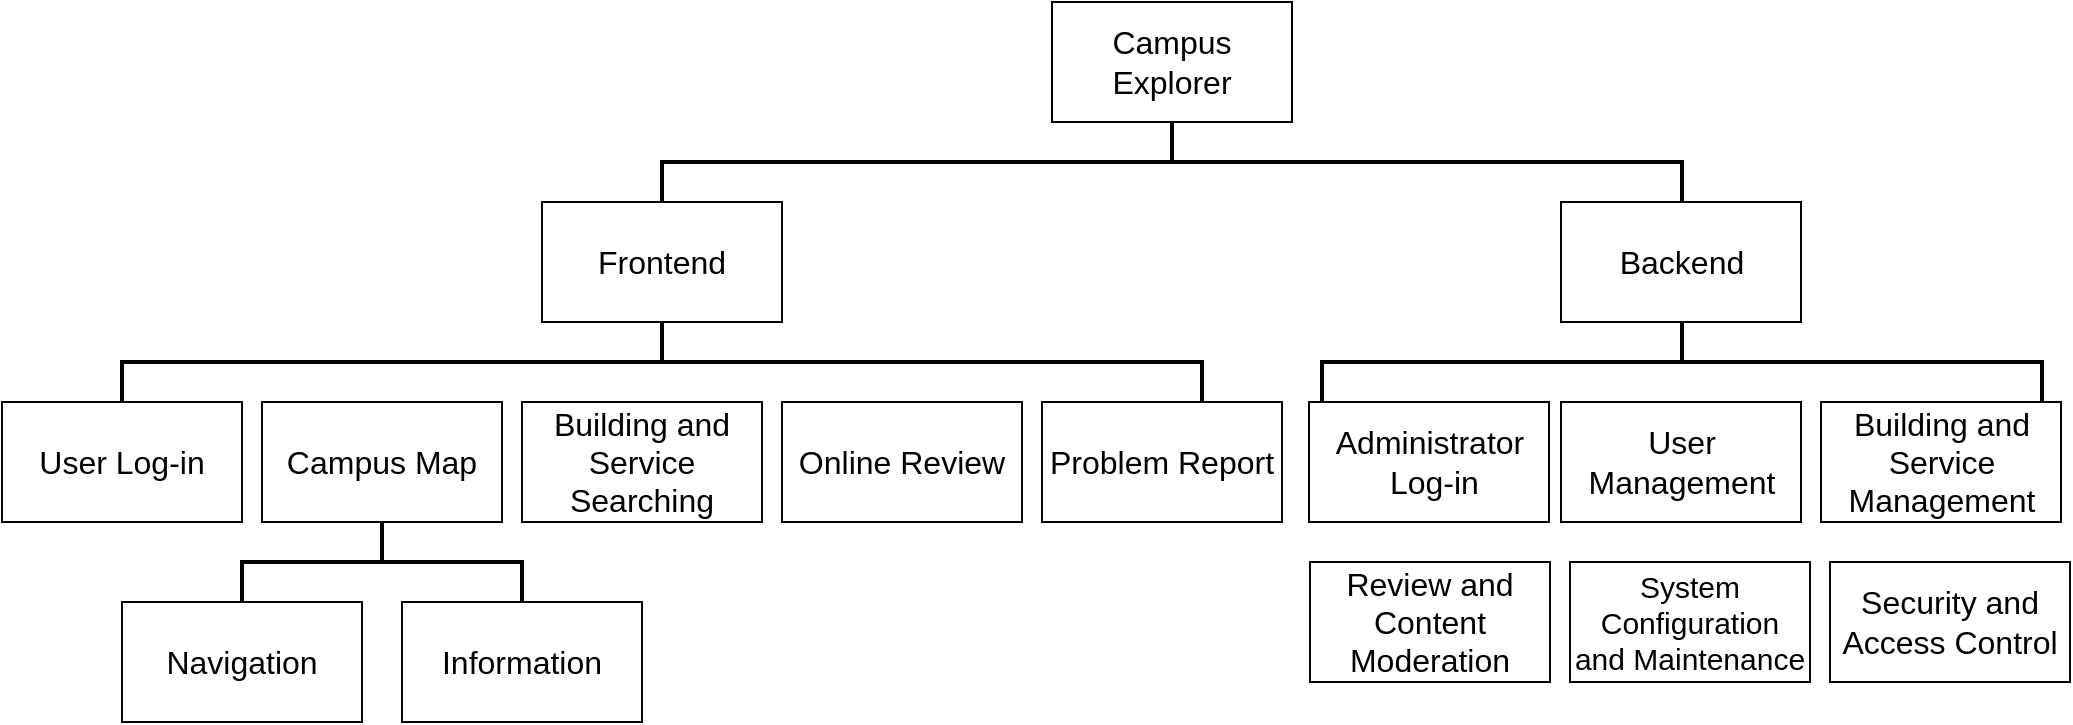 <mxfile version="21.5.0" type="github">
  <diagram name="第 1 页" id="t8F2GaD_SAjpRt6VyKIs">
    <mxGraphModel dx="1683" dy="542" grid="1" gridSize="10" guides="1" tooltips="1" connect="1" arrows="1" fold="1" page="1" pageScale="1" pageWidth="827" pageHeight="1169" math="0" shadow="0">
      <root>
        <mxCell id="0" />
        <mxCell id="1" parent="0" />
        <mxCell id="MimkvP7NX2CdG6dleJV7-1" value="Campus Explorer" style="rounded=0;whiteSpace=wrap;html=1;fontFamily=Helvetica;fontSize=16;" vertex="1" parent="1">
          <mxGeometry x="285" y="190" width="120" height="60" as="geometry" />
        </mxCell>
        <mxCell id="MimkvP7NX2CdG6dleJV7-2" value="Frontend" style="rounded=0;whiteSpace=wrap;html=1;fontFamily=Helvetica;fontSize=16;" vertex="1" parent="1">
          <mxGeometry x="30" y="290" width="120" height="60" as="geometry" />
        </mxCell>
        <mxCell id="MimkvP7NX2CdG6dleJV7-3" value="Backend" style="rounded=0;whiteSpace=wrap;html=1;fontFamily=Helvetica;fontSize=16;" vertex="1" parent="1">
          <mxGeometry x="539.5" y="290" width="120" height="60" as="geometry" />
        </mxCell>
        <mxCell id="MimkvP7NX2CdG6dleJV7-4" value="User Log-in" style="rounded=0;whiteSpace=wrap;html=1;fontFamily=Helvetica;fontSize=16;" vertex="1" parent="1">
          <mxGeometry x="-240" y="390" width="120" height="60" as="geometry" />
        </mxCell>
        <mxCell id="MimkvP7NX2CdG6dleJV7-5" value="Administrator&lt;br&gt;&amp;nbsp;Log-in" style="rounded=0;whiteSpace=wrap;html=1;fontFamily=Helvetica;fontSize=16;" vertex="1" parent="1">
          <mxGeometry x="413.5" y="390" width="120" height="60" as="geometry" />
        </mxCell>
        <mxCell id="MimkvP7NX2CdG6dleJV7-6" value="Campus Map" style="rounded=0;whiteSpace=wrap;html=1;fontFamily=Helvetica;fontSize=16;" vertex="1" parent="1">
          <mxGeometry x="-110" y="390" width="120" height="60" as="geometry" />
        </mxCell>
        <mxCell id="MimkvP7NX2CdG6dleJV7-7" value="User Management" style="rounded=0;whiteSpace=wrap;html=1;fontFamily=Helvetica;fontSize=16;" vertex="1" parent="1">
          <mxGeometry x="539.5" y="390" width="120" height="60" as="geometry" />
        </mxCell>
        <mxCell id="MimkvP7NX2CdG6dleJV7-8" value="Building and Service Management" style="rounded=0;whiteSpace=wrap;html=1;fontFamily=Helvetica;fontSize=16;" vertex="1" parent="1">
          <mxGeometry x="669.5" y="390" width="120" height="60" as="geometry" />
        </mxCell>
        <mxCell id="MimkvP7NX2CdG6dleJV7-10" value="Review and Content Moderation" style="rounded=0;whiteSpace=wrap;html=1;fontFamily=Helvetica;fontSize=16;" vertex="1" parent="1">
          <mxGeometry x="414" y="470" width="120" height="60" as="geometry" />
        </mxCell>
        <mxCell id="MimkvP7NX2CdG6dleJV7-11" value="System Configuration and Maintenance" style="rounded=0;whiteSpace=wrap;html=1;fontFamily=Helvetica;fontSize=15;" vertex="1" parent="1">
          <mxGeometry x="544" y="470" width="120" height="60" as="geometry" />
        </mxCell>
        <mxCell id="MimkvP7NX2CdG6dleJV7-12" value="Security and Access Control" style="rounded=0;whiteSpace=wrap;html=1;fontFamily=Helvetica;fontSize=16;" vertex="1" parent="1">
          <mxGeometry x="674" y="470" width="120" height="60" as="geometry" />
        </mxCell>
        <mxCell id="MimkvP7NX2CdG6dleJV7-13" value="Navigation" style="rounded=0;whiteSpace=wrap;html=1;fontFamily=Helvetica;fontSize=16;" vertex="1" parent="1">
          <mxGeometry x="-180" y="490" width="120" height="60" as="geometry" />
        </mxCell>
        <mxCell id="MimkvP7NX2CdG6dleJV7-14" value="Information" style="rounded=0;whiteSpace=wrap;html=1;fontFamily=Helvetica;fontSize=16;" vertex="1" parent="1">
          <mxGeometry x="-40" y="490" width="120" height="60" as="geometry" />
        </mxCell>
        <mxCell id="MimkvP7NX2CdG6dleJV7-15" value="Building and Service Searching" style="rounded=0;whiteSpace=wrap;html=1;fontFamily=Helvetica;fontSize=16;" vertex="1" parent="1">
          <mxGeometry x="20" y="390" width="120" height="60" as="geometry" />
        </mxCell>
        <mxCell id="MimkvP7NX2CdG6dleJV7-16" value="Online Review" style="rounded=0;whiteSpace=wrap;html=1;fontFamily=Helvetica;fontSize=16;" vertex="1" parent="1">
          <mxGeometry x="150" y="390" width="120" height="60" as="geometry" />
        </mxCell>
        <mxCell id="MimkvP7NX2CdG6dleJV7-17" value="Problem Report" style="rounded=0;whiteSpace=wrap;html=1;fontFamily=Helvetica;fontSize=16;" vertex="1" parent="1">
          <mxGeometry x="280" y="390" width="120" height="60" as="geometry" />
        </mxCell>
        <mxCell id="MimkvP7NX2CdG6dleJV7-18" value="" style="strokeWidth=2;html=1;shape=mxgraph.flowchart.annotation_2;align=left;labelPosition=right;pointerEvents=1;direction=south;fontFamily=Helvetica;fontSize=16;" vertex="1" parent="1">
          <mxGeometry x="90" y="250" width="510" height="40" as="geometry" />
        </mxCell>
        <mxCell id="MimkvP7NX2CdG6dleJV7-19" value="" style="strokeWidth=2;html=1;shape=mxgraph.flowchart.annotation_2;align=left;labelPosition=right;pointerEvents=1;direction=south;fontFamily=Helvetica;fontSize=16;" vertex="1" parent="1">
          <mxGeometry x="-180" y="350" width="540" height="40" as="geometry" />
        </mxCell>
        <mxCell id="MimkvP7NX2CdG6dleJV7-20" value="" style="strokeWidth=2;html=1;shape=mxgraph.flowchart.annotation_2;align=left;labelPosition=right;pointerEvents=1;direction=south;fontFamily=Helvetica;fontSize=16;" vertex="1" parent="1">
          <mxGeometry x="-120" y="450" width="140" height="40" as="geometry" />
        </mxCell>
        <mxCell id="MimkvP7NX2CdG6dleJV7-21" value="" style="strokeWidth=2;html=1;shape=mxgraph.flowchart.annotation_2;align=left;labelPosition=right;pointerEvents=1;direction=south;fontFamily=Helvetica;fontSize=16;" vertex="1" parent="1">
          <mxGeometry x="420" y="350" width="360" height="40" as="geometry" />
        </mxCell>
      </root>
    </mxGraphModel>
  </diagram>
</mxfile>
